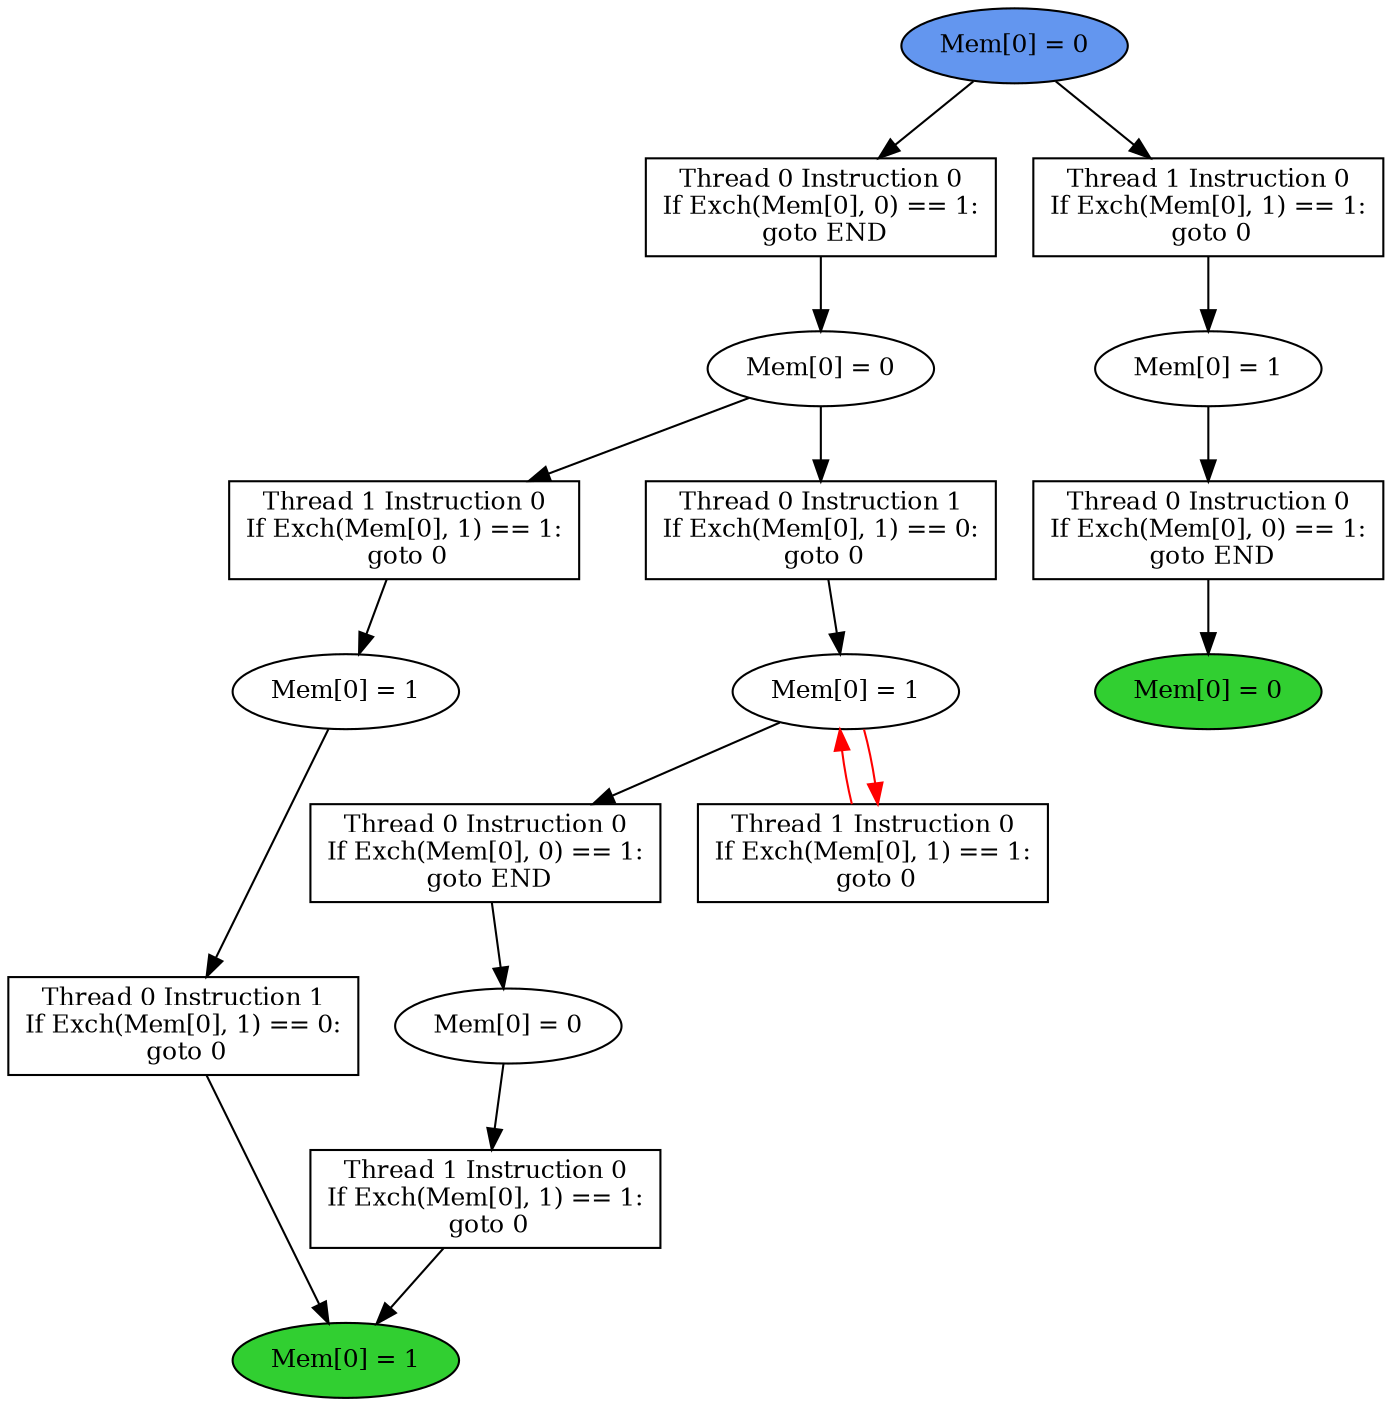 digraph "graph" {
graph [fontsize=12]
node [fontsize=12]
edge [fontsize=12]
rankdir=TB;
"N16" -> "N15" [uuid = "<A0, END0>", color = "#000000", fontcolor = "#ffffff", style = "solid", label = "", dir = "forward", weight = "1"]
"N26" -> "N25" [uuid = "<A1, S4>", color = "#000000", fontcolor = "#ffffff", style = "solid", label = "", dir = "forward", weight = "1"]
"N14" -> "N13" [uuid = "<A2, S3>", color = "#000000", fontcolor = "#ffffff", style = "solid", label = "", dir = "forward", weight = "1"]
"N12" -> "N8" [uuid = "<A3, END1>", color = "#000000", fontcolor = "#ffffff", style = "solid", label = "", dir = "forward", weight = "1"]
"N18" -> "N17" [uuid = "<A4, S2>", color = "#000000", fontcolor = "#ffffff", style = "solid", label = "", dir = "forward", weight = "1"]
"N11" -> "N10" [uuid = "<A5, S1>", color = "#000000", fontcolor = "#ffffff", style = "solid", label = "", dir = "forward", weight = "1"]
"N9" -> "N8" [uuid = "<A6, END1>", color = "#000000", fontcolor = "#ffffff", style = "solid", label = "", dir = "forward", weight = "1"]
"N24" -> "N23" [uuid = "<A7, S0>", color = "#000000", fontcolor = "#ffffff", style = "solid", label = "", dir = "forward", weight = "1"]
"N23" -> "N20" [uuid = "<A8, S0>", color = "#ff0000", fontcolor = "#ffffff", style = "solid", label = "", dir = "back", weight = "1"]
"N17" -> "N16" [uuid = "<A0, S2>", color = "#000000", fontcolor = "#ffffff", style = "solid", label = "", dir = "forward", weight = "1"]
"N27" -> "N26" [uuid = "<A1, START$0>", color = "#000000", fontcolor = "#ffffff", style = "solid", label = "", dir = "forward", weight = "1"]
"N23" -> "N14" [uuid = "<A2, S0>", color = "#000000", fontcolor = "#ffffff", style = "solid", label = "", dir = "forward", weight = "1"]
"N13" -> "N12" [uuid = "<A3, S3>", color = "#000000", fontcolor = "#ffffff", style = "solid", label = "", dir = "forward", weight = "1"]
"N27" -> "N18" [uuid = "<A4, START$0>", color = "#000000", fontcolor = "#ffffff", style = "solid", label = "", dir = "forward", weight = "1"]
"N25" -> "N11" [uuid = "<A5, S4>", color = "#000000", fontcolor = "#ffffff", style = "solid", label = "", dir = "forward", weight = "1"]
"N10" -> "N9" [uuid = "<A6, S1>", color = "#000000", fontcolor = "#ffffff", style = "solid", label = "", dir = "forward", weight = "1"]
"N25" -> "N24" [uuid = "<A7, S4>", color = "#000000", fontcolor = "#ffffff", style = "solid", label = "", dir = "forward", weight = "1"]
"N23" -> "N20" [uuid = "<A8, S0>", color = "#ff0000", fontcolor = "#ffffff", style = "solid", label = "", dir = "forward", weight = "1"]
"N8" [uuid="END1", label="Mem[0] = 1", fillcolor = "#31cf31", fontcolor = "#000000", shape = "ellipse", style = "filled, solid"]
"N9" [uuid="A6", label="Thread 0 Instruction 1
If Exch(Mem[0], 1) == 0:
 goto 0", fillcolor = "#ffffff", fontcolor = "#000000", shape = "box", style = "filled, solid"]
"N10" [uuid="S1", label="Mem[0] = 1", fillcolor = "#ffffff", fontcolor = "#000000", shape = "ellipse", style = "filled, solid"]
"N11" [uuid="A5", label="Thread 1 Instruction 0
If Exch(Mem[0], 1) == 1:
 goto 0", fillcolor = "#ffffff", fontcolor = "#000000", shape = "box", style = "filled, solid"]
"N12" [uuid="A3", label="Thread 1 Instruction 0
If Exch(Mem[0], 1) == 1:
 goto 0", fillcolor = "#ffffff", fontcolor = "#000000", shape = "box", style = "filled, solid"]
"N13" [uuid="S3", label="Mem[0] = 0", fillcolor = "#ffffff", fontcolor = "#000000", shape = "ellipse", style = "filled, solid"]
"N14" [uuid="A2", label="Thread 0 Instruction 0
If Exch(Mem[0], 0) == 1:
 goto END", fillcolor = "#ffffff", fontcolor = "#000000", shape = "box", style = "filled, solid"]
"N15" [uuid="END0", label="Mem[0] = 0", fillcolor = "#31cf31", fontcolor = "#000000", shape = "ellipse", style = "filled, solid"]
"N16" [uuid="A0", label="Thread 0 Instruction 0
If Exch(Mem[0], 0) == 1:
 goto END", fillcolor = "#ffffff", fontcolor = "#000000", shape = "box", style = "filled, solid"]
"N17" [uuid="S2", label="Mem[0] = 1", fillcolor = "#ffffff", fontcolor = "#000000", shape = "ellipse", style = "filled, solid"]
"N18" [uuid="A4", label="Thread 1 Instruction 0
If Exch(Mem[0], 1) == 1:
 goto 0", fillcolor = "#ffffff", fontcolor = "#000000", shape = "box", style = "filled, solid"]
"N20" [uuid="A8", label="Thread 1 Instruction 0
If Exch(Mem[0], 1) == 1:
 goto 0", fillcolor = "#ffffff", fontcolor = "#000000", shape = "box", style = "filled, solid"]
"N23" [uuid="S0", label="Mem[0] = 1", fillcolor = "#ffffff", fontcolor = "#000000", shape = "ellipse", style = "filled, solid"]
"N24" [uuid="A7", label="Thread 0 Instruction 1
If Exch(Mem[0], 1) == 0:
 goto 0", fillcolor = "#ffffff", fontcolor = "#000000", shape = "box", style = "filled, solid"]
"N25" [uuid="S4", label="Mem[0] = 0", fillcolor = "#ffffff", fontcolor = "#000000", shape = "ellipse", style = "filled, solid"]
"N26" [uuid="A1", label="Thread 0 Instruction 0
If Exch(Mem[0], 0) == 1:
 goto END", fillcolor = "#ffffff", fontcolor = "#000000", shape = "box", style = "filled, solid"]
"N27" [uuid="START$0", label="Mem[0] = 0", fillcolor = "#6396ef", fontcolor = "#000000", shape = "ellipse", style = "filled, solid"]
}